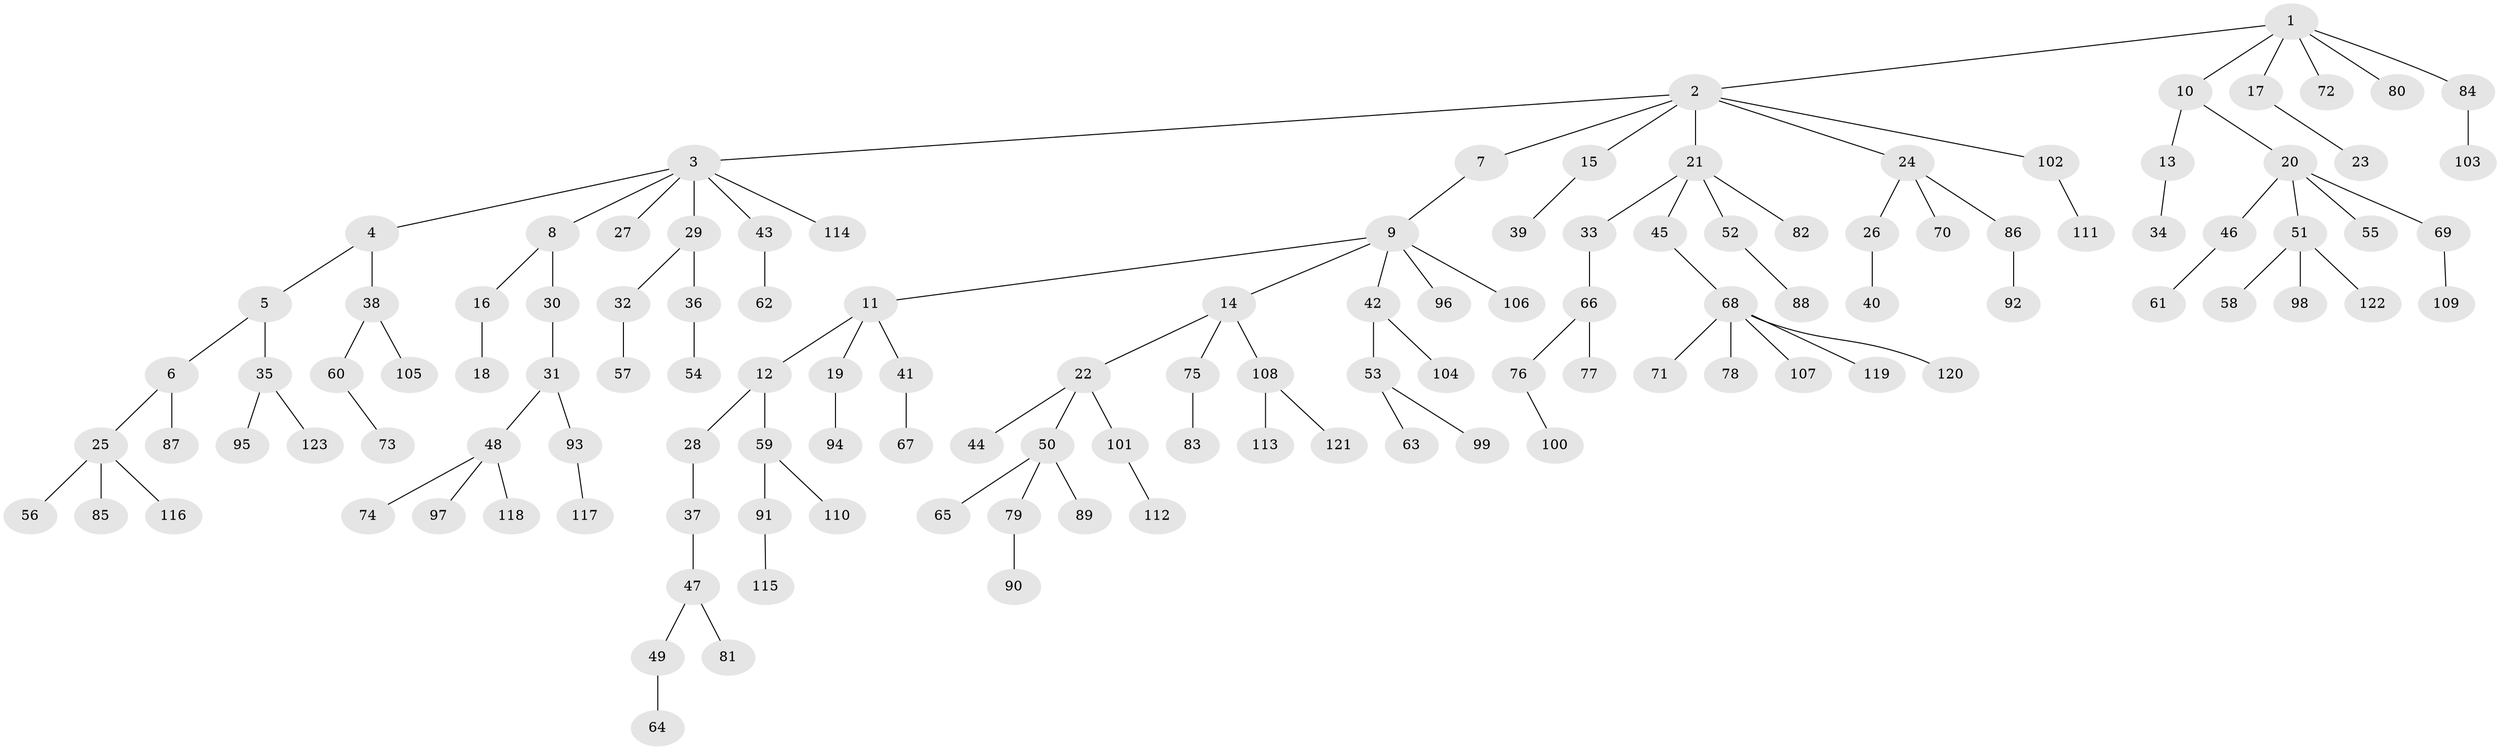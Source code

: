 // coarse degree distribution, {3: 0.14942528735632185, 7: 0.011494252873563218, 2: 0.19540229885057472, 4: 0.06896551724137931, 1: 0.5287356321839081, 6: 0.022988505747126436, 5: 0.022988505747126436}
// Generated by graph-tools (version 1.1) at 2025/37/03/04/25 23:37:16]
// undirected, 123 vertices, 122 edges
graph export_dot {
  node [color=gray90,style=filled];
  1;
  2;
  3;
  4;
  5;
  6;
  7;
  8;
  9;
  10;
  11;
  12;
  13;
  14;
  15;
  16;
  17;
  18;
  19;
  20;
  21;
  22;
  23;
  24;
  25;
  26;
  27;
  28;
  29;
  30;
  31;
  32;
  33;
  34;
  35;
  36;
  37;
  38;
  39;
  40;
  41;
  42;
  43;
  44;
  45;
  46;
  47;
  48;
  49;
  50;
  51;
  52;
  53;
  54;
  55;
  56;
  57;
  58;
  59;
  60;
  61;
  62;
  63;
  64;
  65;
  66;
  67;
  68;
  69;
  70;
  71;
  72;
  73;
  74;
  75;
  76;
  77;
  78;
  79;
  80;
  81;
  82;
  83;
  84;
  85;
  86;
  87;
  88;
  89;
  90;
  91;
  92;
  93;
  94;
  95;
  96;
  97;
  98;
  99;
  100;
  101;
  102;
  103;
  104;
  105;
  106;
  107;
  108;
  109;
  110;
  111;
  112;
  113;
  114;
  115;
  116;
  117;
  118;
  119;
  120;
  121;
  122;
  123;
  1 -- 2;
  1 -- 10;
  1 -- 17;
  1 -- 72;
  1 -- 80;
  1 -- 84;
  2 -- 3;
  2 -- 7;
  2 -- 15;
  2 -- 21;
  2 -- 24;
  2 -- 102;
  3 -- 4;
  3 -- 8;
  3 -- 27;
  3 -- 29;
  3 -- 43;
  3 -- 114;
  4 -- 5;
  4 -- 38;
  5 -- 6;
  5 -- 35;
  6 -- 25;
  6 -- 87;
  7 -- 9;
  8 -- 16;
  8 -- 30;
  9 -- 11;
  9 -- 14;
  9 -- 42;
  9 -- 96;
  9 -- 106;
  10 -- 13;
  10 -- 20;
  11 -- 12;
  11 -- 19;
  11 -- 41;
  12 -- 28;
  12 -- 59;
  13 -- 34;
  14 -- 22;
  14 -- 75;
  14 -- 108;
  15 -- 39;
  16 -- 18;
  17 -- 23;
  19 -- 94;
  20 -- 46;
  20 -- 51;
  20 -- 55;
  20 -- 69;
  21 -- 33;
  21 -- 45;
  21 -- 52;
  21 -- 82;
  22 -- 44;
  22 -- 50;
  22 -- 101;
  24 -- 26;
  24 -- 70;
  24 -- 86;
  25 -- 56;
  25 -- 85;
  25 -- 116;
  26 -- 40;
  28 -- 37;
  29 -- 32;
  29 -- 36;
  30 -- 31;
  31 -- 48;
  31 -- 93;
  32 -- 57;
  33 -- 66;
  35 -- 95;
  35 -- 123;
  36 -- 54;
  37 -- 47;
  38 -- 60;
  38 -- 105;
  41 -- 67;
  42 -- 53;
  42 -- 104;
  43 -- 62;
  45 -- 68;
  46 -- 61;
  47 -- 49;
  47 -- 81;
  48 -- 74;
  48 -- 97;
  48 -- 118;
  49 -- 64;
  50 -- 65;
  50 -- 79;
  50 -- 89;
  51 -- 58;
  51 -- 98;
  51 -- 122;
  52 -- 88;
  53 -- 63;
  53 -- 99;
  59 -- 91;
  59 -- 110;
  60 -- 73;
  66 -- 76;
  66 -- 77;
  68 -- 71;
  68 -- 78;
  68 -- 107;
  68 -- 119;
  68 -- 120;
  69 -- 109;
  75 -- 83;
  76 -- 100;
  79 -- 90;
  84 -- 103;
  86 -- 92;
  91 -- 115;
  93 -- 117;
  101 -- 112;
  102 -- 111;
  108 -- 113;
  108 -- 121;
}
